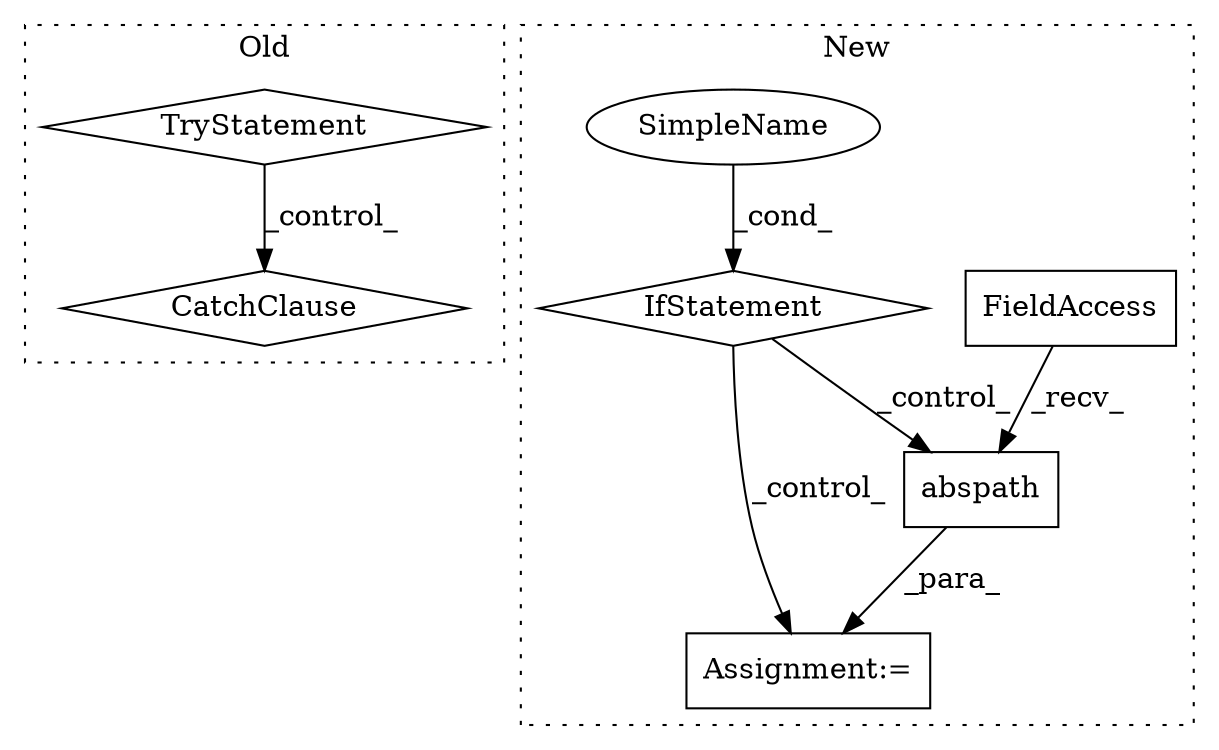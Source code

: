 digraph G {
subgraph cluster0 {
1 [label="TryStatement" a="54" s="168" l="4" shape="diamond"];
3 [label="CatchClause" a="12" s="219,253" l="11,2" shape="diamond"];
label = "Old";
style="dotted";
}
subgraph cluster1 {
2 [label="abspath" a="32" s="394,427" l="8,1" shape="box"];
4 [label="FieldAccess" a="22" s="386" l="7" shape="box"];
5 [label="IfStatement" a="25" s="168,201" l="4,2" shape="diamond"];
6 [label="SimpleName" a="42" s="" l="" shape="ellipse"];
7 [label="Assignment:=" a="7" s="361" l="1" shape="box"];
label = "New";
style="dotted";
}
1 -> 3 [label="_control_"];
2 -> 7 [label="_para_"];
4 -> 2 [label="_recv_"];
5 -> 7 [label="_control_"];
5 -> 2 [label="_control_"];
6 -> 5 [label="_cond_"];
}